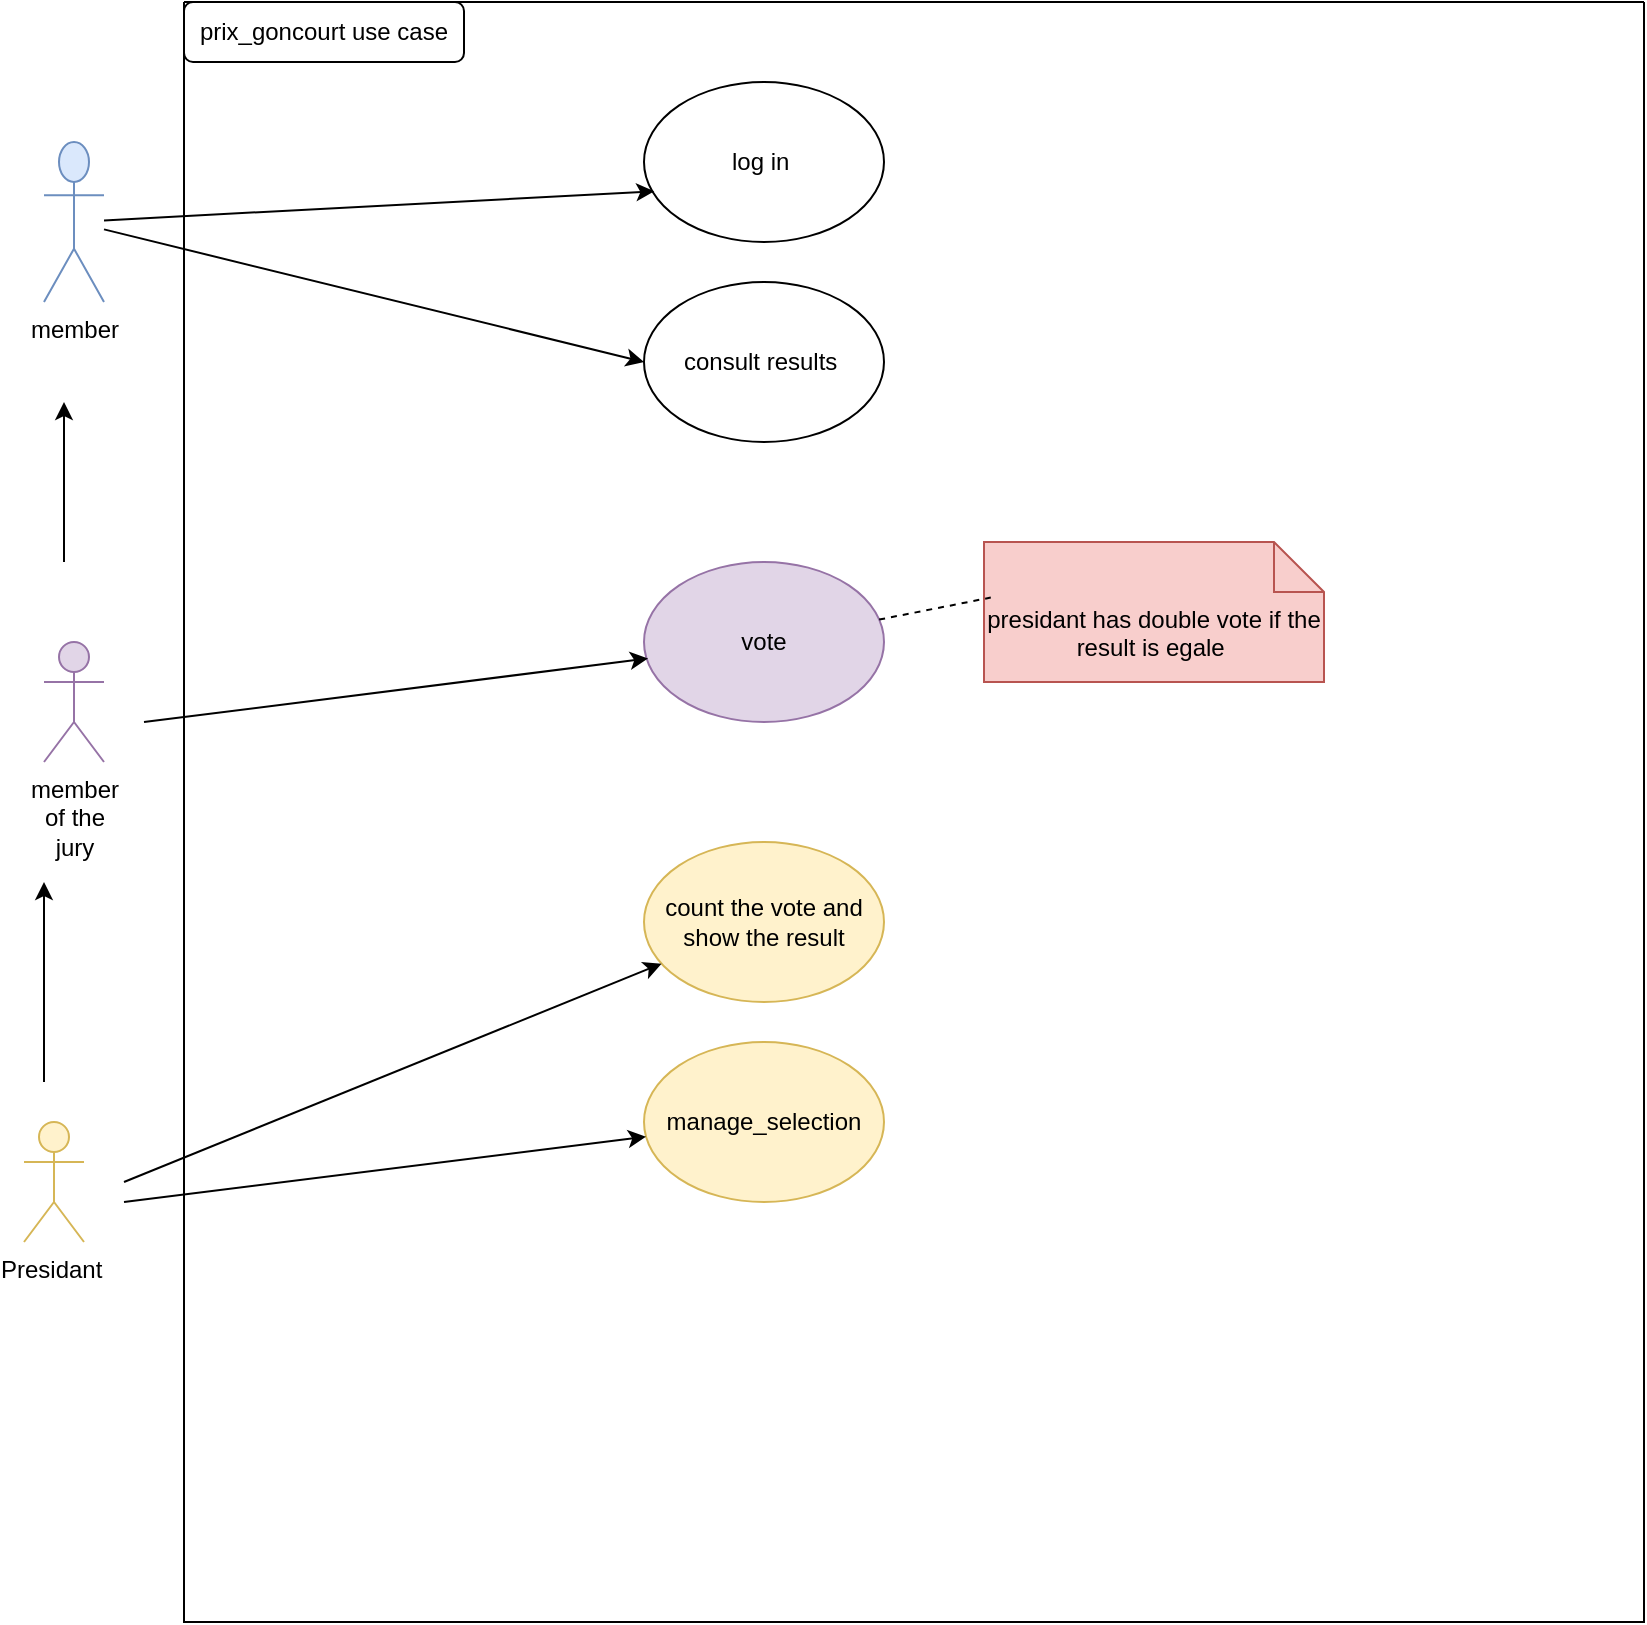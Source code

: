 <mxfile version="24.7.8">
  <diagram name="Page-1" id="ErjWg6T1pHTF-UVRuc-z">
    <mxGraphModel dx="1050" dy="565" grid="1" gridSize="10" guides="1" tooltips="1" connect="1" arrows="1" fold="1" page="1" pageScale="1" pageWidth="2339" pageHeight="3300" math="0" shadow="0">
      <root>
        <mxCell id="0" />
        <mxCell id="1" parent="0" />
        <mxCell id="n7hjTDMzGvwaG-yV2Zk0-1" value="" style="swimlane;startSize=0;" vertex="1" parent="1">
          <mxGeometry x="150" y="40" width="730" height="810" as="geometry" />
        </mxCell>
        <mxCell id="n7hjTDMzGvwaG-yV2Zk0-2" value="prix_goncourt use case" style="rounded=1;whiteSpace=wrap;html=1;" vertex="1" parent="n7hjTDMzGvwaG-yV2Zk0-1">
          <mxGeometry width="140" height="30" as="geometry" />
        </mxCell>
        <mxCell id="n7hjTDMzGvwaG-yV2Zk0-13" value="log in&amp;nbsp;" style="ellipse;whiteSpace=wrap;html=1;" vertex="1" parent="n7hjTDMzGvwaG-yV2Zk0-1">
          <mxGeometry x="230" y="40" width="120" height="80" as="geometry" />
        </mxCell>
        <mxCell id="n7hjTDMzGvwaG-yV2Zk0-14" value="consult results&amp;nbsp;" style="ellipse;whiteSpace=wrap;html=1;" vertex="1" parent="n7hjTDMzGvwaG-yV2Zk0-1">
          <mxGeometry x="230" y="140" width="120" height="80" as="geometry" />
        </mxCell>
        <mxCell id="n7hjTDMzGvwaG-yV2Zk0-15" value="vote" style="ellipse;whiteSpace=wrap;html=1;fillColor=#e1d5e7;strokeColor=#9673a6;" vertex="1" parent="n7hjTDMzGvwaG-yV2Zk0-1">
          <mxGeometry x="230" y="280" width="120" height="80" as="geometry" />
        </mxCell>
        <mxCell id="n7hjTDMzGvwaG-yV2Zk0-16" value="manage_selection" style="ellipse;whiteSpace=wrap;html=1;fillColor=#fff2cc;strokeColor=#d6b656;" vertex="1" parent="n7hjTDMzGvwaG-yV2Zk0-1">
          <mxGeometry x="230" y="520" width="120" height="80" as="geometry" />
        </mxCell>
        <mxCell id="n7hjTDMzGvwaG-yV2Zk0-21" value="presidant has double vote if the result is egale&amp;nbsp;" style="shape=note2;boundedLbl=1;whiteSpace=wrap;html=1;size=25;verticalAlign=top;align=center;fillColor=#f8cecc;strokeColor=#b85450;" vertex="1" parent="n7hjTDMzGvwaG-yV2Zk0-1">
          <mxGeometry x="400" y="270" width="170" height="70" as="geometry" />
        </mxCell>
        <mxCell id="n7hjTDMzGvwaG-yV2Zk0-22" value="" style="endArrow=none;dashed=1;html=1;rounded=0;entryX=0.02;entryY=0.397;entryDx=0;entryDy=0;entryPerimeter=0;" edge="1" parent="n7hjTDMzGvwaG-yV2Zk0-1" source="n7hjTDMzGvwaG-yV2Zk0-15" target="n7hjTDMzGvwaG-yV2Zk0-21">
          <mxGeometry width="50" height="50" relative="1" as="geometry">
            <mxPoint x="270" y="380" as="sourcePoint" />
            <mxPoint x="320" y="330" as="targetPoint" />
          </mxGeometry>
        </mxCell>
        <mxCell id="n7hjTDMzGvwaG-yV2Zk0-23" value="count the vote and show the result" style="ellipse;whiteSpace=wrap;html=1;fillColor=#fff2cc;strokeColor=#d6b656;" vertex="1" parent="n7hjTDMzGvwaG-yV2Zk0-1">
          <mxGeometry x="230" y="420" width="120" height="80" as="geometry" />
        </mxCell>
        <mxCell id="n7hjTDMzGvwaG-yV2Zk0-3" value="member" style="shape=umlActor;verticalLabelPosition=bottom;verticalAlign=top;html=1;outlineConnect=0;fillColor=#dae8fc;strokeColor=#6c8ebf;" vertex="1" parent="1">
          <mxGeometry x="80" y="110" width="30" height="80" as="geometry" />
        </mxCell>
        <mxCell id="n7hjTDMzGvwaG-yV2Zk0-5" value="&lt;span id=&quot;docs-internal-guid-775d6264-7fff-61c0-2e38-722430d2b88f&quot;&gt;&lt;span style=&quot;font-family: Arial, sans-serif; background-color: transparent; font-variant-numeric: normal; font-variant-east-asian: normal; font-variant-alternates: normal; font-variant-position: normal; vertical-align: baseline; white-space: pre-wrap;&quot;&gt;&lt;font style=&quot;font-size: 12px;&quot;&gt;member of the jury&lt;/font&gt;&lt;/span&gt;&lt;/span&gt;" style="shape=umlActor;verticalLabelPosition=bottom;verticalAlign=top;html=1;outlineConnect=0;fillColor=#e1d5e7;strokeColor=#9673a6;" vertex="1" parent="1">
          <mxGeometry x="80" y="360" width="30" height="60" as="geometry" />
        </mxCell>
        <mxCell id="n7hjTDMzGvwaG-yV2Zk0-6" value="Presidant&amp;nbsp;" style="shape=umlActor;verticalLabelPosition=bottom;verticalAlign=top;html=1;outlineConnect=0;fillColor=#fff2cc;strokeColor=#d6b656;" vertex="1" parent="1">
          <mxGeometry x="70" y="600" width="30" height="60" as="geometry" />
        </mxCell>
        <mxCell id="n7hjTDMzGvwaG-yV2Zk0-11" value="" style="endArrow=classic;html=1;rounded=0;" edge="1" parent="1">
          <mxGeometry width="50" height="50" relative="1" as="geometry">
            <mxPoint x="80" y="580" as="sourcePoint" />
            <mxPoint x="80" y="480" as="targetPoint" />
          </mxGeometry>
        </mxCell>
        <mxCell id="n7hjTDMzGvwaG-yV2Zk0-12" value="" style="endArrow=classic;html=1;rounded=0;" edge="1" parent="1">
          <mxGeometry width="50" height="50" relative="1" as="geometry">
            <mxPoint x="90" y="320" as="sourcePoint" />
            <mxPoint x="90" y="240" as="targetPoint" />
          </mxGeometry>
        </mxCell>
        <mxCell id="n7hjTDMzGvwaG-yV2Zk0-17" value="" style="endArrow=classic;html=1;rounded=0;entryX=0.043;entryY=0.683;entryDx=0;entryDy=0;entryPerimeter=0;" edge="1" parent="1" source="n7hjTDMzGvwaG-yV2Zk0-3" target="n7hjTDMzGvwaG-yV2Zk0-13">
          <mxGeometry width="50" height="50" relative="1" as="geometry">
            <mxPoint x="420" y="320" as="sourcePoint" />
            <mxPoint x="470" y="270" as="targetPoint" />
          </mxGeometry>
        </mxCell>
        <mxCell id="n7hjTDMzGvwaG-yV2Zk0-18" value="" style="endArrow=classic;html=1;rounded=0;entryX=0;entryY=0.5;entryDx=0;entryDy=0;" edge="1" parent="1" source="n7hjTDMzGvwaG-yV2Zk0-3" target="n7hjTDMzGvwaG-yV2Zk0-14">
          <mxGeometry width="50" height="50" relative="1" as="geometry">
            <mxPoint x="130" y="190" as="sourcePoint" />
            <mxPoint x="470" y="270" as="targetPoint" />
          </mxGeometry>
        </mxCell>
        <mxCell id="n7hjTDMzGvwaG-yV2Zk0-19" value="" style="endArrow=classic;html=1;rounded=0;entryX=0.017;entryY=0.603;entryDx=0;entryDy=0;entryPerimeter=0;" edge="1" parent="1" target="n7hjTDMzGvwaG-yV2Zk0-15">
          <mxGeometry width="50" height="50" relative="1" as="geometry">
            <mxPoint x="130" y="400" as="sourcePoint" />
            <mxPoint x="470" y="470" as="targetPoint" />
          </mxGeometry>
        </mxCell>
        <mxCell id="n7hjTDMzGvwaG-yV2Zk0-20" value="" style="endArrow=classic;html=1;rounded=0;" edge="1" parent="1" target="n7hjTDMzGvwaG-yV2Zk0-16">
          <mxGeometry width="50" height="50" relative="1" as="geometry">
            <mxPoint x="120" y="640" as="sourcePoint" />
            <mxPoint x="470" y="670" as="targetPoint" />
          </mxGeometry>
        </mxCell>
        <mxCell id="n7hjTDMzGvwaG-yV2Zk0-24" value="" style="endArrow=classic;html=1;rounded=0;" edge="1" parent="1" target="n7hjTDMzGvwaG-yV2Zk0-23">
          <mxGeometry width="50" height="50" relative="1" as="geometry">
            <mxPoint x="120" y="630" as="sourcePoint" />
            <mxPoint x="470" y="370" as="targetPoint" />
          </mxGeometry>
        </mxCell>
      </root>
    </mxGraphModel>
  </diagram>
</mxfile>
